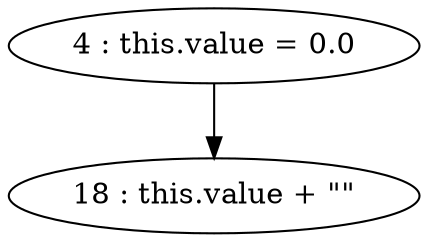 digraph G {
"4 : this.value = 0.0"
"4 : this.value = 0.0" -> "18 : this.value + \"\""
"18 : this.value + \"\""
}
